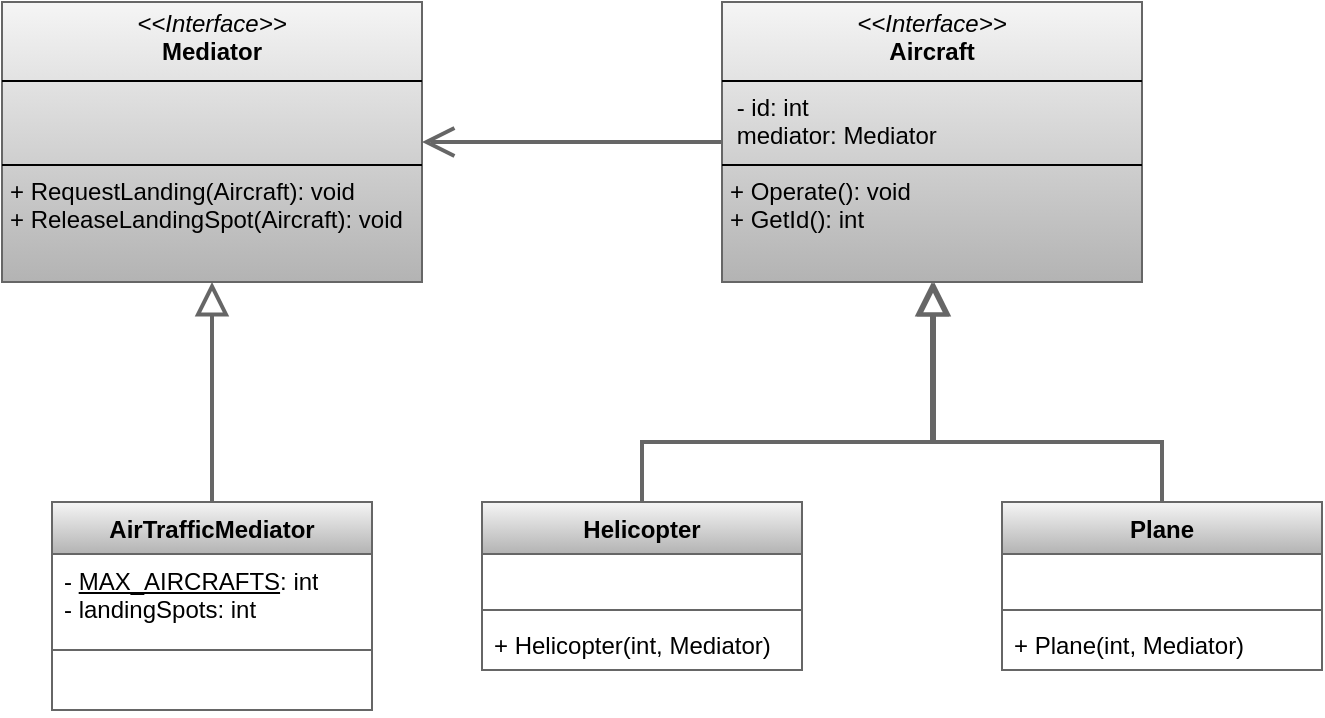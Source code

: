 <mxfile version="26.0.10">
  <diagram name="1 oldal" id="w--_ZSk3Jhc-xfWZgd8H">
    <mxGraphModel dx="875" dy="464" grid="1" gridSize="10" guides="1" tooltips="1" connect="1" arrows="1" fold="1" page="1" pageScale="1" pageWidth="827" pageHeight="1169" math="0" shadow="0">
      <root>
        <mxCell id="0" />
        <mxCell id="1" parent="0" />
        <mxCell id="hdFzGic-PpiybE55535Y-1" value="&lt;p style=&quot;margin:0px;margin-top:4px;text-align:center;&quot;&gt;&lt;i&gt;&amp;lt;&amp;lt;Interface&amp;gt;&amp;gt;&lt;/i&gt;&lt;br&gt;&lt;b&gt;Mediator&lt;/b&gt;&lt;/p&gt;&lt;hr size=&quot;1&quot; style=&quot;border-style:solid;&quot;&gt;&lt;p style=&quot;margin:0px;margin-left:4px;&quot;&gt;&amp;nbsp;&lt;br&gt;&amp;nbsp;&lt;/p&gt;&lt;hr size=&quot;1&quot; style=&quot;border-style:solid;&quot;&gt;&lt;p style=&quot;margin:0px;margin-left:4px;&quot;&gt;+ RequestLanding(Aircraft): void&lt;br&gt;+ ReleaseLandingSpot(Aircraft): void&lt;/p&gt;" style="verticalAlign=top;align=left;overflow=fill;html=1;whiteSpace=wrap;fillColor=#f5f5f5;gradientColor=#b3b3b3;strokeColor=#666666;" vertex="1" parent="1">
          <mxGeometry x="270" y="160" width="210" height="140" as="geometry" />
        </mxCell>
        <mxCell id="hdFzGic-PpiybE55535Y-2" value="&lt;p style=&quot;margin:0px;margin-top:4px;text-align:center;&quot;&gt;&lt;i&gt;&amp;lt;&amp;lt;Interface&amp;gt;&amp;gt;&lt;/i&gt;&lt;br&gt;&lt;b&gt;Aircraft&lt;/b&gt;&lt;/p&gt;&lt;hr size=&quot;1&quot; style=&quot;border-style:solid;&quot;&gt;&lt;p style=&quot;margin:0px;margin-left:4px;&quot;&gt;&amp;nbsp;- id: int&lt;br&gt;&amp;nbsp;mediator: Mediator&lt;/p&gt;&lt;hr size=&quot;1&quot; style=&quot;border-style:solid;&quot;&gt;&lt;p style=&quot;margin:0px;margin-left:4px;&quot;&gt;+ Operate(): void&lt;br&gt;+ GetId(): int&lt;/p&gt;" style="verticalAlign=top;align=left;overflow=fill;html=1;whiteSpace=wrap;fillColor=#f5f5f5;gradientColor=#b3b3b3;strokeColor=#666666;" vertex="1" parent="1">
          <mxGeometry x="630" y="160" width="210" height="140" as="geometry" />
        </mxCell>
        <mxCell id="hdFzGic-PpiybE55535Y-7" style="edgeStyle=orthogonalEdgeStyle;rounded=0;orthogonalLoop=1;jettySize=auto;html=1;fillColor=#f5f5f5;gradientColor=#b3b3b3;strokeColor=#666666;strokeWidth=2;endSize=12;endArrow=block;endFill=0;" edge="1" parent="1" source="hdFzGic-PpiybE55535Y-3" target="hdFzGic-PpiybE55535Y-1">
          <mxGeometry relative="1" as="geometry" />
        </mxCell>
        <mxCell id="hdFzGic-PpiybE55535Y-3" value="AirTrafficMediator" style="swimlane;fontStyle=1;align=center;verticalAlign=top;childLayout=stackLayout;horizontal=1;startSize=26;horizontalStack=0;resizeParent=1;resizeParentMax=0;resizeLast=0;collapsible=1;marginBottom=0;whiteSpace=wrap;html=1;fillColor=#f5f5f5;gradientColor=#b3b3b3;strokeColor=#666666;" vertex="1" parent="1">
          <mxGeometry x="295" y="410" width="160" height="104" as="geometry" />
        </mxCell>
        <mxCell id="hdFzGic-PpiybE55535Y-4" value="- &lt;u&gt;MAX_AIRCRAFTS&lt;/u&gt;: int&lt;div&gt;- landingSpots: int&lt;/div&gt;" style="text;strokeColor=none;fillColor=none;align=left;verticalAlign=top;spacingLeft=4;spacingRight=4;overflow=hidden;rotatable=0;points=[[0,0.5],[1,0.5]];portConstraint=eastwest;whiteSpace=wrap;html=1;" vertex="1" parent="hdFzGic-PpiybE55535Y-3">
          <mxGeometry y="26" width="160" height="44" as="geometry" />
        </mxCell>
        <mxCell id="hdFzGic-PpiybE55535Y-5" value="" style="line;strokeWidth=1;fillColor=none;align=left;verticalAlign=middle;spacingTop=-1;spacingLeft=3;spacingRight=3;rotatable=0;labelPosition=right;points=[];portConstraint=eastwest;strokeColor=inherit;" vertex="1" parent="hdFzGic-PpiybE55535Y-3">
          <mxGeometry y="70" width="160" height="8" as="geometry" />
        </mxCell>
        <mxCell id="hdFzGic-PpiybE55535Y-6" value="&amp;nbsp;" style="text;strokeColor=none;fillColor=none;align=left;verticalAlign=top;spacingLeft=4;spacingRight=4;overflow=hidden;rotatable=0;points=[[0,0.5],[1,0.5]];portConstraint=eastwest;whiteSpace=wrap;html=1;" vertex="1" parent="hdFzGic-PpiybE55535Y-3">
          <mxGeometry y="78" width="160" height="26" as="geometry" />
        </mxCell>
        <mxCell id="hdFzGic-PpiybE55535Y-8" style="edgeStyle=orthogonalEdgeStyle;rounded=0;orthogonalLoop=1;jettySize=auto;html=1;fillColor=#f5f5f5;gradientColor=#b3b3b3;strokeColor=#666666;strokeWidth=2;endSize=12;endArrow=open;endFill=0;" edge="1" parent="1" source="hdFzGic-PpiybE55535Y-2" target="hdFzGic-PpiybE55535Y-1">
          <mxGeometry relative="1" as="geometry">
            <mxPoint x="385" y="420" as="sourcePoint" />
            <mxPoint x="385" y="310" as="targetPoint" />
          </mxGeometry>
        </mxCell>
        <mxCell id="hdFzGic-PpiybE55535Y-9" style="edgeStyle=orthogonalEdgeStyle;rounded=0;orthogonalLoop=1;jettySize=auto;html=1;fillColor=#f5f5f5;gradientColor=#b3b3b3;strokeColor=#666666;strokeWidth=2;endSize=12;endArrow=block;endFill=0;" edge="1" parent="1" source="hdFzGic-PpiybE55535Y-10" target="hdFzGic-PpiybE55535Y-2">
          <mxGeometry relative="1" as="geometry">
            <mxPoint x="734.966" y="270" as="targetPoint" />
            <Array as="points">
              <mxPoint x="590" y="380" />
              <mxPoint x="736" y="380" />
            </Array>
          </mxGeometry>
        </mxCell>
        <mxCell id="hdFzGic-PpiybE55535Y-10" value="Helicopter" style="swimlane;fontStyle=1;align=center;verticalAlign=top;childLayout=stackLayout;horizontal=1;startSize=26;horizontalStack=0;resizeParent=1;resizeParentMax=0;resizeLast=0;collapsible=1;marginBottom=0;whiteSpace=wrap;html=1;fillColor=#f5f5f5;gradientColor=#b3b3b3;strokeColor=#666666;" vertex="1" parent="1">
          <mxGeometry x="510" y="410" width="160" height="84" as="geometry" />
        </mxCell>
        <mxCell id="hdFzGic-PpiybE55535Y-11" value="&amp;nbsp;" style="text;strokeColor=none;fillColor=none;align=left;verticalAlign=top;spacingLeft=4;spacingRight=4;overflow=hidden;rotatable=0;points=[[0,0.5],[1,0.5]];portConstraint=eastwest;whiteSpace=wrap;html=1;" vertex="1" parent="hdFzGic-PpiybE55535Y-10">
          <mxGeometry y="26" width="160" height="24" as="geometry" />
        </mxCell>
        <mxCell id="hdFzGic-PpiybE55535Y-12" value="" style="line;strokeWidth=1;fillColor=none;align=left;verticalAlign=middle;spacingTop=-1;spacingLeft=3;spacingRight=3;rotatable=0;labelPosition=right;points=[];portConstraint=eastwest;strokeColor=inherit;" vertex="1" parent="hdFzGic-PpiybE55535Y-10">
          <mxGeometry y="50" width="160" height="8" as="geometry" />
        </mxCell>
        <mxCell id="hdFzGic-PpiybE55535Y-13" value="+ Helicopter(int, Mediator)" style="text;strokeColor=none;fillColor=none;align=left;verticalAlign=top;spacingLeft=4;spacingRight=4;overflow=hidden;rotatable=0;points=[[0,0.5],[1,0.5]];portConstraint=eastwest;whiteSpace=wrap;html=1;" vertex="1" parent="hdFzGic-PpiybE55535Y-10">
          <mxGeometry y="58" width="160" height="26" as="geometry" />
        </mxCell>
        <mxCell id="hdFzGic-PpiybE55535Y-14" value="Plane" style="swimlane;fontStyle=1;align=center;verticalAlign=top;childLayout=stackLayout;horizontal=1;startSize=26;horizontalStack=0;resizeParent=1;resizeParentMax=0;resizeLast=0;collapsible=1;marginBottom=0;whiteSpace=wrap;html=1;fillColor=#f5f5f5;gradientColor=#b3b3b3;strokeColor=#666666;" vertex="1" parent="1">
          <mxGeometry x="770" y="410" width="160" height="84" as="geometry" />
        </mxCell>
        <mxCell id="hdFzGic-PpiybE55535Y-15" value="&amp;nbsp;" style="text;strokeColor=none;fillColor=none;align=left;verticalAlign=top;spacingLeft=4;spacingRight=4;overflow=hidden;rotatable=0;points=[[0,0.5],[1,0.5]];portConstraint=eastwest;whiteSpace=wrap;html=1;" vertex="1" parent="hdFzGic-PpiybE55535Y-14">
          <mxGeometry y="26" width="160" height="24" as="geometry" />
        </mxCell>
        <mxCell id="hdFzGic-PpiybE55535Y-16" value="" style="line;strokeWidth=1;fillColor=none;align=left;verticalAlign=middle;spacingTop=-1;spacingLeft=3;spacingRight=3;rotatable=0;labelPosition=right;points=[];portConstraint=eastwest;strokeColor=inherit;" vertex="1" parent="hdFzGic-PpiybE55535Y-14">
          <mxGeometry y="50" width="160" height="8" as="geometry" />
        </mxCell>
        <mxCell id="hdFzGic-PpiybE55535Y-17" value="+ Plane(int, Mediator)" style="text;strokeColor=none;fillColor=none;align=left;verticalAlign=top;spacingLeft=4;spacingRight=4;overflow=hidden;rotatable=0;points=[[0,0.5],[1,0.5]];portConstraint=eastwest;whiteSpace=wrap;html=1;" vertex="1" parent="hdFzGic-PpiybE55535Y-14">
          <mxGeometry y="58" width="160" height="26" as="geometry" />
        </mxCell>
        <mxCell id="hdFzGic-PpiybE55535Y-18" style="edgeStyle=orthogonalEdgeStyle;rounded=0;orthogonalLoop=1;jettySize=auto;html=1;fillColor=#f5f5f5;gradientColor=#b3b3b3;strokeColor=#666666;strokeWidth=2;endSize=12;endArrow=block;endFill=0;" edge="1" parent="1" source="hdFzGic-PpiybE55535Y-14" target="hdFzGic-PpiybE55535Y-2">
          <mxGeometry relative="1" as="geometry">
            <mxPoint x="746" y="310" as="targetPoint" />
            <mxPoint x="600" y="420" as="sourcePoint" />
            <Array as="points">
              <mxPoint x="850" y="380" />
              <mxPoint x="735" y="380" />
            </Array>
          </mxGeometry>
        </mxCell>
      </root>
    </mxGraphModel>
  </diagram>
</mxfile>
